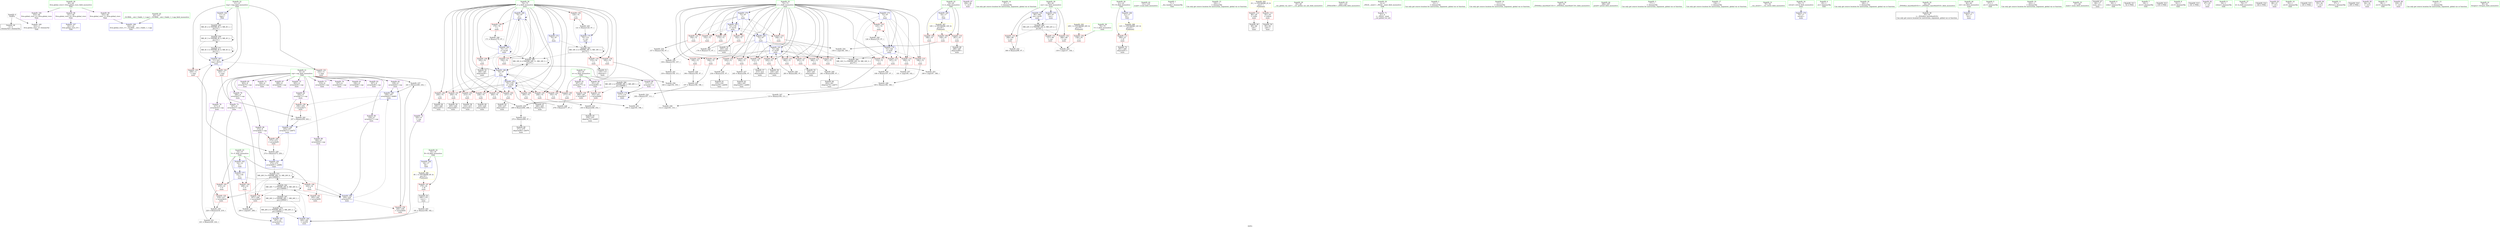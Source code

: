 digraph "SVFG" {
	label="SVFG";

	Node0x563e120d62a0 [shape=record,color=grey,label="{NodeID: 0\nNullPtr}"];
	Node0x563e120d62a0 -> Node0x563e120f6510[style=solid];
	Node0x563e120d62a0 -> Node0x563e120feb80[style=solid];
	Node0x563e12110710 [shape=record,color=black,label="{NodeID: 263\nMR_4V_2 = PHI(MR_4V_3, MR_4V_1, )\npts\{13 \}\n}"];
	Node0x563e12110710 -> Node0x563e1210f310[style=dashed];
	Node0x563e120ff4a0 [shape=record,color=blue,label="{NodeID: 180\n74\<--97\nj\<--\nmain\n}"];
	Node0x563e120ff4a0 -> Node0x563e120fd030[style=dashed];
	Node0x563e120ff4a0 -> Node0x563e120fd100[style=dashed];
	Node0x563e120ff4a0 -> Node0x563e120fd1d0[style=dashed];
	Node0x563e120ff4a0 -> Node0x563e120ff4a0[style=dashed];
	Node0x563e120ff4a0 -> Node0x563e120ff640[style=dashed];
	Node0x563e120ff4a0 -> Node0x563e120ff980[style=dashed];
	Node0x563e120ff4a0 -> Node0x563e12111110[style=dashed];
	Node0x563e120f67b0 [shape=record,color=purple,label="{NodeID: 97\n294\<--38\n\<--.str.5\nmain\n}"];
	Node0x563e120d63c0 [shape=record,color=green,label="{NodeID: 14\n97\<--1\n\<--dummyObj\nCan only get source location for instruction, argument, global var or function.}"];
	Node0x563e120f9fd0 [shape=record,color=blue,label="{NodeID: 194\n80\<--300\ncas\<--inc95\nmain\n}"];
	Node0x563e120f9fd0 -> Node0x563e12111610[style=dashed];
	Node0x563e120f73a0 [shape=record,color=red,label="{NodeID: 111\n290\<--21\n\<--N\nmain\n}"];
	Node0x563e120f73a0 -> Node0x563e120f8910[style=solid];
	Node0x563e120f54c0 [shape=record,color=green,label="{NodeID: 28\n40\<--44\nllvm.global_ctors\<--llvm.global_ctors_field_insensitive\nGlob }"];
	Node0x563e120f54c0 -> Node0x563e120f6880[style=solid];
	Node0x563e120f54c0 -> Node0x563e120f6980[style=solid];
	Node0x563e120f54c0 -> Node0x563e120f6a80[style=solid];
	Node0x563e120fc670 [shape=record,color=red,label="{NodeID: 125\n194\<--72\n\<--i\nmain\n}"];
	Node0x563e120fc670 -> Node0x563e12102910[style=solid];
	Node0x563e120f6110 [shape=record,color=green,label="{NodeID: 42\n131\<--132\nscanf\<--scanf_field_insensitive\n}"];
	Node0x563e120fd1d0 [shape=record,color=red,label="{NodeID: 139\n170\<--74\n\<--j\nmain\n}"];
	Node0x563e120fd1d0 -> Node0x563e12104890[style=solid];
	Node0x563e120f7db0 [shape=record,color=black,label="{NodeID: 56\n205\<--204\nidxprom46\<--\nmain\n}"];
	Node0x563e12103990 [shape=record,color=grey,label="{NodeID: 236\n234 = Binary(233, 97, )\n}"];
	Node0x563e12103990 -> Node0x563e120f81c0[style=solid];
	Node0x563e120fdd30 [shape=record,color=red,label="{NodeID: 153\n299\<--80\n\<--cas\nmain\n}"];
	Node0x563e120fdd30 -> Node0x563e12103390[style=solid];
	Node0x563e120f8910 [shape=record,color=black,label="{NodeID: 70\n291\<--290\nidxprom91\<--\nmain\n}"];
	Node0x563e120fb300 [shape=record,color=grey,label="{NodeID: 250\n108 = Binary(107, 97, )\n}"];
	Node0x563e120fb300 -> Node0x563e120fb000[style=solid];
	Node0x563e120fe980 [shape=record,color=blue,label="{NodeID: 167\n321\<--41\nllvm.global_ctors_0\<--\nGlob }"];
	Node0x563e120f9470 [shape=record,color=purple,label="{NodeID: 84\n255\<--8\narrayidx71\<--cap\nmain\n}"];
	Node0x563e120f9470 -> Node0x563e120fe140[style=solid];
	Node0x563e120f9470 -> Node0x563e120ffcc0[style=solid];
	Node0x563e120d5cc0 [shape=record,color=green,label="{NodeID: 1\n7\<--1\n__dso_handle\<--dummyObj\nGlob }"];
	Node0x563e12110c10 [shape=record,color=black,label="{NodeID: 264\nMR_16V_5 = PHI(MR_16V_10, MR_16V_3, )\npts\{73 \}\n}"];
	Node0x563e12110c10 -> Node0x563e120ff3d0[style=dashed];
	Node0x563e120ff570 [shape=record,color=blue,label="{NodeID: 181\n167\<--12\narrayidx27\<--\nmain\n}"];
	Node0x563e120ff570 -> Node0x563e12113e10[style=dashed];
	Node0x563e120f6880 [shape=record,color=purple,label="{NodeID: 98\n321\<--40\nllvm.global_ctors_0\<--llvm.global_ctors\nGlob }"];
	Node0x563e120f6880 -> Node0x563e120fe980[style=solid];
	Node0x563e120d6490 [shape=record,color=green,label="{NodeID: 15\n102\<--1\n\<--dummyObj\nCan only get source location for instruction, argument, global var or function.}"];
	Node0x563e120f7470 [shape=record,color=red,label="{NodeID: 112\n86\<--29\n\<--stdin\nmain\n}"];
	Node0x563e120f7470 -> Node0x563e120f7800[style=solid];
	Node0x563e120f5590 [shape=record,color=green,label="{NodeID: 29\n45\<--46\n__cxx_global_var_init\<--__cxx_global_var_init_field_insensitive\n}"];
	Node0x563e12118130 [shape=record,color=yellow,style=double,label="{NodeID: 292\n20V_1 = ENCHI(MR_20V_0)\npts\{79 \}\nFun[main]}"];
	Node0x563e12118130 -> Node0x563e120fdac0[style=dashed];
	Node0x563e120fc740 [shape=record,color=red,label="{NodeID: 126\n195\<--72\n\<--i\nmain\n}"];
	Node0x563e120fc740 -> Node0x563e12102a90[style=solid];
	Node0x563e120f6210 [shape=record,color=green,label="{NodeID: 43\n142\<--143\n_ZNSirsERi\<--_ZNSirsERi_field_insensitive\n}"];
	Node0x563e12102610 [shape=record,color=grey,label="{NodeID: 223\n270 = Binary(269, 97, )\n}"];
	Node0x563e12102610 -> Node0x563e120f8770[style=solid];
	Node0x563e120fd2a0 [shape=record,color=red,label="{NodeID: 140\n193\<--74\n\<--j\nmain\n}"];
	Node0x563e120fd2a0 -> Node0x563e120fb480[style=solid];
	Node0x563e120f7e80 [shape=record,color=black,label="{NodeID: 57\n213\<--212\nidxprom49\<--\nmain\n}"];
	Node0x563e12103b10 [shape=record,color=grey,label="{NodeID: 237\n241 = Binary(240, 232, )\n}"];
	Node0x563e12103b10 -> Node0x563e120ffbf0[style=solid];
	Node0x563e120fde00 [shape=record,color=red,label="{NodeID: 154\n207\<--206\n\<--arrayidx47\nmain\n}"];
	Node0x563e120fde00 -> Node0x563e120fba80[style=solid];
	Node0x563e120f89e0 [shape=record,color=purple,label="{NodeID: 71\n51\<--4\n\<--_ZStL8__ioinit\n__cxx_global_var_init\n}"];
	Node0x563e120fb480 [shape=record,color=grey,label="{NodeID: 251\n199 = cmp(193, 198, )\n}"];
	Node0x563e120fea80 [shape=record,color=blue,label="{NodeID: 168\n322\<--42\nllvm.global_ctors_1\<--_GLOBAL__sub_I_Sakib_1_1.cpp\nGlob }"];
	Node0x563e120f9540 [shape=record,color=purple,label="{NodeID: 85\n263\<--8\narrayidx75\<--cap\nmain\n}"];
	Node0x563e120da110 [shape=record,color=green,label="{NodeID: 2\n12\<--1\n\<--dummyObj\nCan only get source location for instruction, argument, global var or function.}"];
	Node0x563e12111110 [shape=record,color=black,label="{NodeID: 265\nMR_18V_6 = PHI(MR_18V_11, MR_18V_3, )\npts\{75 \}\n}"];
	Node0x563e12111110 -> Node0x563e120ff4a0[style=dashed];
	Node0x563e12111110 -> Node0x563e120ff980[style=dashed];
	Node0x563e12111110 -> Node0x563e12111110[style=dashed];
	Node0x563e120ff640 [shape=record,color=blue,label="{NodeID: 182\n74\<--171\nj\<--inc29\nmain\n}"];
	Node0x563e120ff640 -> Node0x563e120fd030[style=dashed];
	Node0x563e120ff640 -> Node0x563e120fd100[style=dashed];
	Node0x563e120ff640 -> Node0x563e120fd1d0[style=dashed];
	Node0x563e120ff640 -> Node0x563e120ff4a0[style=dashed];
	Node0x563e120ff640 -> Node0x563e120ff640[style=dashed];
	Node0x563e120ff640 -> Node0x563e120ff980[style=dashed];
	Node0x563e120ff640 -> Node0x563e12111110[style=dashed];
	Node0x563e120f6980 [shape=record,color=purple,label="{NodeID: 99\n322\<--40\nllvm.global_ctors_1\<--llvm.global_ctors\nGlob }"];
	Node0x563e120f6980 -> Node0x563e120fea80[style=solid];
	Node0x563e120d6560 [shape=record,color=green,label="{NodeID: 16\n111\<--1\n\<--dummyObj\nCan only get source location for instruction, argument, global var or function.}"];
	Node0x563e120f7540 [shape=record,color=red,label="{NodeID: 113\n92\<--34\n\<--stdout\nmain\n}"];
	Node0x563e120f7540 -> Node0x563e120f78d0[style=solid];
	Node0x563e120f5660 [shape=record,color=green,label="{NodeID: 30\n49\<--50\n_ZNSt8ios_base4InitC1Ev\<--_ZNSt8ios_base4InitC1Ev_field_insensitive\n}"];
	Node0x563e120fc810 [shape=record,color=red,label="{NodeID: 127\n201\<--72\n\<--i\nmain\n}"];
	Node0x563e120fc810 -> Node0x563e120f7ce0[style=solid];
	Node0x563e120f6310 [shape=record,color=green,label="{NodeID: 44\n296\<--297\nprintf\<--printf_field_insensitive\n}"];
	Node0x563e12102790 [shape=record,color=grey,label="{NodeID: 224\n198 = Binary(197, 111, )\n}"];
	Node0x563e12102790 -> Node0x563e120fb480[style=solid];
	Node0x563e120fd370 [shape=record,color=red,label="{NodeID: 141\n204\<--74\n\<--j\nmain\n}"];
	Node0x563e120fd370 -> Node0x563e120f7db0[style=solid];
	Node0x563e120f7f50 [shape=record,color=black,label="{NodeID: 58\n216\<--215\nidxprom51\<--\nmain\n}"];
	Node0x563e12103c90 [shape=record,color=grey,label="{NodeID: 238\n283 = Binary(282, 97, )\n}"];
	Node0x563e12103c90 -> Node0x563e120f9f00[style=solid];
	Node0x563e120fded0 [shape=record,color=red,label="{NodeID: 155\n218\<--217\n\<--arrayidx52\nmain\n}"];
	Node0x563e120fded0 -> Node0x563e12103090[style=solid];
	Node0x563e120f8ab0 [shape=record,color=purple,label="{NodeID: 72\n164\<--8\narrayidx25\<--cap\nmain\n}"];
	Node0x563e120fb600 [shape=record,color=grey,label="{NodeID: 252\n139 = cmp(137, 138, )\n}"];
	Node0x563e120feb80 [shape=record,color=blue, style = dotted,label="{NodeID: 169\n323\<--3\nllvm.global_ctors_2\<--dummyVal\nGlob }"];
	Node0x563e120f9610 [shape=record,color=purple,label="{NodeID: 86\n272\<--8\narrayidx81\<--cap\nmain\n}"];
	Node0x563e120f9610 -> Node0x563e120fe2e0[style=solid];
	Node0x563e120f9610 -> Node0x563e120ffd90[style=solid];
	Node0x563e120d9f30 [shape=record,color=green,label="{NodeID: 3\n17\<--1\n\<--dummyObj\nCan only get source location for instruction, argument, global var or function.}"];
	Node0x563e12111610 [shape=record,color=black,label="{NodeID: 266\nMR_22V_3 = PHI(MR_22V_4, MR_22V_2, )\npts\{81 \}\n}"];
	Node0x563e12111610 -> Node0x563e120fdb90[style=dashed];
	Node0x563e12111610 -> Node0x563e120fdc60[style=dashed];
	Node0x563e12111610 -> Node0x563e120fdd30[style=dashed];
	Node0x563e12111610 -> Node0x563e120f9fd0[style=dashed];
	Node0x563e120ff710 [shape=record,color=blue,label="{NodeID: 183\n72\<--176\ni\<--inc32\nmain\n}"];
	Node0x563e120ff710 -> Node0x563e120fc190[style=dashed];
	Node0x563e120ff710 -> Node0x563e120fc260[style=dashed];
	Node0x563e120ff710 -> Node0x563e120fc330[style=dashed];
	Node0x563e120ff710 -> Node0x563e120fc400[style=dashed];
	Node0x563e120ff710 -> Node0x563e120fc4d0[style=dashed];
	Node0x563e120ff710 -> Node0x563e120ff710[style=dashed];
	Node0x563e120ff710 -> Node0x563e120ff8b0[style=dashed];
	Node0x563e120f6a80 [shape=record,color=purple,label="{NodeID: 100\n323\<--40\nllvm.global_ctors_2\<--llvm.global_ctors\nGlob }"];
	Node0x563e120f6a80 -> Node0x563e120feb80[style=solid];
	Node0x563e120da700 [shape=record,color=green,label="{NodeID: 17\n134\<--1\n\<--dummyObj\nCan only get source location for instruction, argument, global var or function.}"];
	Node0x563e12115c10 [shape=record,color=black,label="{NodeID: 280\nMR_28V_2 = PHI(MR_28V_3, MR_28V_1, )\npts\{240000 \}\n}"];
	Node0x563e12115c10 -> Node0x563e120fe070[style=dashed];
	Node0x563e12115c10 -> Node0x563e120fe210[style=dashed];
	Node0x563e12115c10 -> Node0x563e120fefc0[style=dashed];
	Node0x563e12115c10 -> Node0x563e12115c10[style=dashed];
	Node0x563e120f7610 [shape=record,color=red,label="{NodeID: 114\n100\<--72\n\<--i\nmain\n}"];
	Node0x563e120f7610 -> Node0x563e120fbd80[style=solid];
	Node0x563e120f5760 [shape=record,color=green,label="{NodeID: 31\n55\<--56\n__cxa_atexit\<--__cxa_atexit_field_insensitive\n}"];
	Node0x563e120fc8e0 [shape=record,color=red,label="{NodeID: 128\n212\<--72\n\<--i\nmain\n}"];
	Node0x563e120fc8e0 -> Node0x563e120f7e80[style=solid];
	Node0x563e120f6410 [shape=record,color=green,label="{NodeID: 45\n42\<--317\n_GLOBAL__sub_I_Sakib_1_1.cpp\<--_GLOBAL__sub_I_Sakib_1_1.cpp_field_insensitive\n}"];
	Node0x563e120f6410 -> Node0x563e120fea80[style=solid];
	Node0x563e12102910 [shape=record,color=grey,label="{NodeID: 225\n197 = Binary(194, 196, )\n}"];
	Node0x563e12102910 -> Node0x563e12102790[style=solid];
	Node0x563e120fd440 [shape=record,color=red,label="{NodeID: 142\n215\<--74\n\<--j\nmain\n}"];
	Node0x563e120fd440 -> Node0x563e120f7f50[style=solid];
	Node0x563e120f8020 [shape=record,color=black,label="{NodeID: 59\n226\<--225\nidxprom54\<--\nmain\n}"];
	Node0x563e12103e10 [shape=record,color=grey,label="{NodeID: 239\n269 = Binary(264, 268, )\n}"];
	Node0x563e12103e10 -> Node0x563e12102610[style=solid];
	Node0x563e120fdfa0 [shape=record,color=red,label="{NodeID: 156\n240\<--239\n\<--arrayidx62\nmain\n}"];
	Node0x563e120fdfa0 -> Node0x563e12103b10[style=solid];
	Node0x563e120f8b80 [shape=record,color=purple,label="{NodeID: 73\n167\<--8\narrayidx27\<--cap\nmain\n}"];
	Node0x563e120f8b80 -> Node0x563e120ff570[style=solid];
	Node0x563e120fb780 [shape=record,color=grey,label="{NodeID: 253\n189 = cmp(187, 188, )\n}"];
	Node0x563e120fec80 [shape=record,color=blue,label="{NodeID: 170\n70\<--17\nretval\<--\nmain\n}"];
	Node0x563e120f96e0 [shape=record,color=purple,label="{NodeID: 87\n289\<--8\narrayidx90\<--cap\nmain\n}"];
	Node0x563e120d9fc0 [shape=record,color=green,label="{NodeID: 4\n25\<--1\n.str\<--dummyObj\nGlob }"];
	Node0x563e12111b10 [shape=record,color=black,label="{NodeID: 267\nMR_26V_2 = PHI(MR_26V_7, MR_26V_1, )\npts\{100000 \}\n}"];
	Node0x563e12111b10 -> Node0x563e120ff7e0[style=dashed];
	Node0x563e12111b10 -> Node0x563e12113e10[style=dashed];
	Node0x563e120ff7e0 [shape=record,color=blue,label="{NodeID: 184\n183\<--181\n\<--mul34\nmain\n}"];
	Node0x563e120ff7e0 -> Node0x563e12110210[style=dashed];
	Node0x563e120f6b80 [shape=record,color=red,label="{NodeID: 101\n232\<--11\n\<--tmp\nmain\n}"];
	Node0x563e120f6b80 -> Node0x563e12103b10[style=solid];
	Node0x563e120da7d0 [shape=record,color=green,label="{NodeID: 18\n182\<--1\n\<--dummyObj\nCan only get source location for instruction, argument, global var or function.}"];
	Node0x563e12116110 [shape=record,color=black,label="{NodeID: 281\nMR_18V_4 = PHI(MR_18V_5, MR_18V_3, )\npts\{75 \}\n}"];
	Node0x563e12116110 -> Node0x563e120fcdc0[style=dashed];
	Node0x563e12116110 -> Node0x563e120fce90[style=dashed];
	Node0x563e12116110 -> Node0x563e120fcf60[style=dashed];
	Node0x563e12116110 -> Node0x563e120ff090[style=dashed];
	Node0x563e12116110 -> Node0x563e12111110[style=dashed];
	Node0x563e12116110 -> Node0x563e12116110[style=dashed];
	Node0x563e120fbe50 [shape=record,color=red,label="{NodeID: 115\n106\<--72\n\<--i\nmain\n}"];
	Node0x563e120fbe50 -> Node0x563e120fb000[style=solid];
	Node0x563e120f5860 [shape=record,color=green,label="{NodeID: 32\n54\<--60\n_ZNSt8ios_base4InitD1Ev\<--_ZNSt8ios_base4InitD1Ev_field_insensitive\n}"];
	Node0x563e120f5860 -> Node0x563e120f7700[style=solid];
	Node0x563e120fc9b0 [shape=record,color=red,label="{NodeID: 129\n225\<--72\n\<--i\nmain\n}"];
	Node0x563e120fc9b0 -> Node0x563e120f8020[style=solid];
	Node0x563e120f6510 [shape=record,color=black,label="{NodeID: 46\n2\<--3\ndummyVal\<--dummyVal\n}"];
	Node0x563e12102a90 [shape=record,color=grey,label="{NodeID: 226\n196 = Binary(195, 97, )\n}"];
	Node0x563e12102a90 -> Node0x563e12102910[style=solid];
	Node0x563e120fd510 [shape=record,color=red,label="{NodeID: 143\n228\<--74\n\<--j\nmain\n}"];
	Node0x563e120fd510 -> Node0x563e120f80f0[style=solid];
	Node0x563e120f80f0 [shape=record,color=black,label="{NodeID: 60\n229\<--228\nidxprom56\<--\nmain\n}"];
	Node0x563e12103f90 [shape=record,color=grey,label="{NodeID: 240\n261 = Binary(260, 97, )\n}"];
	Node0x563e12103f90 -> Node0x563e120f85d0[style=solid];
	Node0x563e120fe070 [shape=record,color=red,label="{NodeID: 157\n252\<--251\n\<--arrayidx68\nmain\n}"];
	Node0x563e120fe070 -> Node0x563e12103510[style=solid];
	Node0x563e120f8c50 [shape=record,color=purple,label="{NodeID: 74\n183\<--8\n\<--cap\nmain\n}"];
	Node0x563e120f8c50 -> Node0x563e120ff7e0[style=solid];
	Node0x563e120fb900 [shape=record,color=grey,label="{NodeID: 254\n150 = cmp(148, 149, )\n}"];
	Node0x563e120fed50 [shape=record,color=blue,label="{NodeID: 171\n82\<--17\nret\<--\nmain\n}"];
	Node0x563e120f97b0 [shape=record,color=purple,label="{NodeID: 88\n292\<--8\narrayidx92\<--cap\nmain\n}"];
	Node0x563e120f97b0 -> Node0x563e120fe3b0[style=solid];
	Node0x563e120d9b40 [shape=record,color=green,label="{NodeID: 5\n27\<--1\n.str.1\<--dummyObj\nGlob }"];
	Node0x563e120ff8b0 [shape=record,color=blue,label="{NodeID: 185\n72\<--97\ni\<--\nmain\n}"];
	Node0x563e120ff8b0 -> Node0x563e120fc5a0[style=dashed];
	Node0x563e120ff8b0 -> Node0x563e120fc670[style=dashed];
	Node0x563e120ff8b0 -> Node0x563e120fc740[style=dashed];
	Node0x563e120ff8b0 -> Node0x563e120fc810[style=dashed];
	Node0x563e120ff8b0 -> Node0x563e120fc8e0[style=dashed];
	Node0x563e120ff8b0 -> Node0x563e120fc9b0[style=dashed];
	Node0x563e120ff8b0 -> Node0x563e120fca80[style=dashed];
	Node0x563e120ff8b0 -> Node0x563e120fcb50[style=dashed];
	Node0x563e120ff8b0 -> Node0x563e120fcc20[style=dashed];
	Node0x563e120ff8b0 -> Node0x563e120fccf0[style=dashed];
	Node0x563e120ff8b0 -> Node0x563e120f9f00[style=dashed];
	Node0x563e120ff8b0 -> Node0x563e12110c10[style=dashed];
	Node0x563e120f6c50 [shape=record,color=red,label="{NodeID: 102\n243\<--11\n\<--tmp\nmain\n}"];
	Node0x563e120f6c50 -> Node0x563e12104290[style=solid];
	Node0x563e120da8a0 [shape=record,color=green,label="{NodeID: 19\n222\<--1\n\<--dummyObj\nCan only get source location for instruction, argument, global var or function.}"];
	Node0x563e120fbf20 [shape=record,color=red,label="{NodeID: 116\n107\<--72\n\<--i\nmain\n}"];
	Node0x563e120fbf20 -> Node0x563e120fb300[style=solid];
	Node0x563e120f5960 [shape=record,color=green,label="{NodeID: 33\n67\<--68\nmain\<--main_field_insensitive\n}"];
	Node0x563e120fca80 [shape=record,color=red,label="{NodeID: 130\n233\<--72\n\<--i\nmain\n}"];
	Node0x563e120fca80 -> Node0x563e12103990[style=solid];
	Node0x563e120f6610 [shape=record,color=black,label="{NodeID: 47\n69\<--17\nmain_ret\<--\nmain\n}"];
	Node0x563e12102c10 [shape=record,color=grey,label="{NodeID: 227\n245 = Binary(244, 97, )\n}"];
	Node0x563e12102c10 -> Node0x563e120f8360[style=solid];
	Node0x563e120fd5e0 [shape=record,color=red,label="{NodeID: 144\n237\<--74\n\<--j\nmain\n}"];
	Node0x563e120fd5e0 -> Node0x563e120f8290[style=solid];
	Node0x563e120f81c0 [shape=record,color=black,label="{NodeID: 61\n235\<--234\nidxprom59\<--add58\nmain\n}"];
	Node0x563e12104110 [shape=record,color=grey,label="{NodeID: 241\n159 = Binary(158, 111, )\n}"];
	Node0x563e12104110 -> Node0x563e120fbc00[style=solid];
	Node0x563e120fe140 [shape=record,color=red,label="{NodeID: 158\n256\<--255\n\<--arrayidx71\nmain\n}"];
	Node0x563e120fe140 -> Node0x563e12104290[style=solid];
	Node0x563e120f8d20 [shape=record,color=purple,label="{NodeID: 75\n203\<--8\narrayidx45\<--cap\nmain\n}"];
	Node0x563e120fba80 [shape=record,color=grey,label="{NodeID: 255\n209 = cmp(207, 208, )\n}"];
	Node0x563e120fee20 [shape=record,color=blue,label="{NodeID: 172\n74\<--97\nj\<--\nmain\n}"];
	Node0x563e120fee20 -> Node0x563e12111110[style=dashed];
	Node0x563e120fee20 -> Node0x563e12116110[style=dashed];
	Node0x563e120f9880 [shape=record,color=purple,label="{NodeID: 89\n117\<--23\narrayidx\<--w\nmain\n}"];
	Node0x563e120f9880 -> Node0x563e120fefc0[style=solid];
	Node0x563e120d9bd0 [shape=record,color=green,label="{NodeID: 6\n29\<--1\nstdin\<--dummyObj\nGlob }"];
	Node0x563e120ff980 [shape=record,color=blue,label="{NodeID: 186\n74\<--97\nj\<--\nmain\n}"];
	Node0x563e120ff980 -> Node0x563e120fd2a0[style=dashed];
	Node0x563e120ff980 -> Node0x563e120fd370[style=dashed];
	Node0x563e120ff980 -> Node0x563e120fd440[style=dashed];
	Node0x563e120ff980 -> Node0x563e120fd510[style=dashed];
	Node0x563e120ff980 -> Node0x563e120fd5e0[style=dashed];
	Node0x563e120ff980 -> Node0x563e120fd6b0[style=dashed];
	Node0x563e120ff980 -> Node0x563e120fd780[style=dashed];
	Node0x563e120ff980 -> Node0x563e120fd850[style=dashed];
	Node0x563e120ff980 -> Node0x563e120fd920[style=dashed];
	Node0x563e120ff980 -> Node0x563e120fd9f0[style=dashed];
	Node0x563e120ff980 -> Node0x563e120ff980[style=dashed];
	Node0x563e120ff980 -> Node0x563e120f9e30[style=dashed];
	Node0x563e120ff980 -> Node0x563e12111110[style=dashed];
	Node0x563e120f6d20 [shape=record,color=red,label="{NodeID: 103\n259\<--11\n\<--tmp\nmain\n}"];
	Node0x563e120f6d20 -> Node0x563e12102f10[style=solid];
	Node0x563e120da970 [shape=record,color=green,label="{NodeID: 20\n4\<--6\n_ZStL8__ioinit\<--_ZStL8__ioinit_field_insensitive\nGlob }"];
	Node0x563e120da970 -> Node0x563e120f89e0[style=solid];
	Node0x563e12116f10 [shape=record,color=yellow,style=double,label="{NodeID: 283\n2V_1 = ENCHI(MR_2V_0)\npts\{1 \}\nFun[main]}"];
	Node0x563e12116f10 -> Node0x563e120f7470[style=dashed];
	Node0x563e12116f10 -> Node0x563e120f7540[style=dashed];
	Node0x563e120fbff0 [shape=record,color=red,label="{NodeID: 117\n114\<--72\n\<--i\nmain\n}"];
	Node0x563e120fbff0 -> Node0x563e120fefc0[style=solid];
	Node0x563e120f5a60 [shape=record,color=green,label="{NodeID: 34\n70\<--71\nretval\<--retval_field_insensitive\nmain\n}"];
	Node0x563e120f5a60 -> Node0x563e120fec80[style=solid];
	Node0x563e120fcb50 [shape=record,color=red,label="{NodeID: 131\n244\<--72\n\<--i\nmain\n}"];
	Node0x563e120fcb50 -> Node0x563e12102c10[style=solid];
	Node0x563e120f7700 [shape=record,color=black,label="{NodeID: 48\n53\<--54\n\<--_ZNSt8ios_base4InitD1Ev\nCan only get source location for instruction, argument, global var or function.}"];
	Node0x563e11e1caf0 [shape=record,color=black,label="{NodeID: 311\n52 = PHI()\n}"];
	Node0x563e12102d90 [shape=record,color=grey,label="{NodeID: 228\n278 = Binary(277, 97, )\n}"];
	Node0x563e12102d90 -> Node0x563e120f9e30[style=solid];
	Node0x563e120fd6b0 [shape=record,color=red,label="{NodeID: 145\n248\<--74\n\<--j\nmain\n}"];
	Node0x563e120fd6b0 -> Node0x563e12103510[style=solid];
	Node0x563e120f8290 [shape=record,color=black,label="{NodeID: 62\n238\<--237\nidxprom61\<--\nmain\n}"];
	Node0x563e12104290 [shape=record,color=grey,label="{NodeID: 242\n257 = Binary(256, 243, )\n}"];
	Node0x563e12104290 -> Node0x563e120ffcc0[style=solid];
	Node0x563e120fe210 [shape=record,color=red,label="{NodeID: 159\n268\<--267\n\<--arrayidx77\nmain\n}"];
	Node0x563e120fe210 -> Node0x563e12103e10[style=solid];
	Node0x563e120f8df0 [shape=record,color=purple,label="{NodeID: 76\n206\<--8\narrayidx47\<--cap\nmain\n}"];
	Node0x563e120f8df0 -> Node0x563e120fde00[style=solid];
	Node0x563e120fbc00 [shape=record,color=grey,label="{NodeID: 256\n160 = cmp(154, 159, )\n}"];
	Node0x563e120feef0 [shape=record,color=blue,label="{NodeID: 173\n72\<--97\ni\<--\nmain\n}"];
	Node0x563e120feef0 -> Node0x563e120f7610[style=dashed];
	Node0x563e120feef0 -> Node0x563e120fbe50[style=dashed];
	Node0x563e120feef0 -> Node0x563e120fbf20[style=dashed];
	Node0x563e120feef0 -> Node0x563e120fbff0[style=dashed];
	Node0x563e120feef0 -> Node0x563e120fc0c0[style=dashed];
	Node0x563e120feef0 -> Node0x563e120ff160[style=dashed];
	Node0x563e120feef0 -> Node0x563e12110c10[style=dashed];
	Node0x563e120f9950 [shape=record,color=purple,label="{NodeID: 90\n251\<--23\narrayidx68\<--w\nmain\n}"];
	Node0x563e120f9950 -> Node0x563e120fe070[style=solid];
	Node0x563e120d9cf0 [shape=record,color=green,label="{NodeID: 7\n30\<--1\n.str.2\<--dummyObj\nGlob }"];
	Node0x563e120ffa50 [shape=record,color=blue,label="{NodeID: 187\n11\<--221\ntmp\<--div53\nmain\n}"];
	Node0x563e120ffa50 -> Node0x563e120f6b80[style=dashed];
	Node0x563e120ffa50 -> Node0x563e120f6c50[style=dashed];
	Node0x563e120ffa50 -> Node0x563e120f6d20[style=dashed];
	Node0x563e120ffa50 -> Node0x563e12112f10[style=dashed];
	Node0x563e120f6df0 [shape=record,color=red,label="{NodeID: 104\n208\<--14\n\<--V\nmain\n}"];
	Node0x563e120f6df0 -> Node0x563e120fba80[style=solid];
	Node0x563e120daa40 [shape=record,color=green,label="{NodeID: 21\n8\<--10\ncap\<--cap_field_insensitive\nGlob }"];
	Node0x563e120daa40 -> Node0x563e120f8ab0[style=solid];
	Node0x563e120daa40 -> Node0x563e120f8b80[style=solid];
	Node0x563e120daa40 -> Node0x563e120f8c50[style=solid];
	Node0x563e120daa40 -> Node0x563e120f8d20[style=solid];
	Node0x563e120daa40 -> Node0x563e120f8df0[style=solid];
	Node0x563e120daa40 -> Node0x563e120f8ec0[style=solid];
	Node0x563e120daa40 -> Node0x563e120f8f90[style=solid];
	Node0x563e120daa40 -> Node0x563e120f9060[style=solid];
	Node0x563e120daa40 -> Node0x563e120f9130[style=solid];
	Node0x563e120daa40 -> Node0x563e120f9200[style=solid];
	Node0x563e120daa40 -> Node0x563e120f92d0[style=solid];
	Node0x563e120daa40 -> Node0x563e120f93a0[style=solid];
	Node0x563e120daa40 -> Node0x563e120f9470[style=solid];
	Node0x563e120daa40 -> Node0x563e120f9540[style=solid];
	Node0x563e120daa40 -> Node0x563e120f9610[style=solid];
	Node0x563e120daa40 -> Node0x563e120f96e0[style=solid];
	Node0x563e120daa40 -> Node0x563e120f97b0[style=solid];
	Node0x563e120fc0c0 [shape=record,color=red,label="{NodeID: 118\n125\<--72\n\<--i\nmain\n}"];
	Node0x563e120fc0c0 -> Node0x563e12104590[style=solid];
	Node0x563e120f5b30 [shape=record,color=green,label="{NodeID: 35\n72\<--73\ni\<--i_field_insensitive\nmain\n}"];
	Node0x563e120f5b30 -> Node0x563e120f7610[style=solid];
	Node0x563e120f5b30 -> Node0x563e120fbe50[style=solid];
	Node0x563e120f5b30 -> Node0x563e120fbf20[style=solid];
	Node0x563e120f5b30 -> Node0x563e120fbff0[style=solid];
	Node0x563e120f5b30 -> Node0x563e120fc0c0[style=solid];
	Node0x563e120f5b30 -> Node0x563e120fc190[style=solid];
	Node0x563e120f5b30 -> Node0x563e120fc260[style=solid];
	Node0x563e120f5b30 -> Node0x563e120fc330[style=solid];
	Node0x563e120f5b30 -> Node0x563e120fc400[style=solid];
	Node0x563e120f5b30 -> Node0x563e120fc4d0[style=solid];
	Node0x563e120f5b30 -> Node0x563e120fc5a0[style=solid];
	Node0x563e120f5b30 -> Node0x563e120fc670[style=solid];
	Node0x563e120f5b30 -> Node0x563e120fc740[style=solid];
	Node0x563e120f5b30 -> Node0x563e120fc810[style=solid];
	Node0x563e120f5b30 -> Node0x563e120fc8e0[style=solid];
	Node0x563e120f5b30 -> Node0x563e120fc9b0[style=solid];
	Node0x563e120f5b30 -> Node0x563e120fca80[style=solid];
	Node0x563e120f5b30 -> Node0x563e120fcb50[style=solid];
	Node0x563e120f5b30 -> Node0x563e120fcc20[style=solid];
	Node0x563e120f5b30 -> Node0x563e120fccf0[style=solid];
	Node0x563e120f5b30 -> Node0x563e120feef0[style=solid];
	Node0x563e120f5b30 -> Node0x563e120ff160[style=solid];
	Node0x563e120f5b30 -> Node0x563e120ff3d0[style=solid];
	Node0x563e120f5b30 -> Node0x563e120ff710[style=solid];
	Node0x563e120f5b30 -> Node0x563e120ff8b0[style=solid];
	Node0x563e120f5b30 -> Node0x563e120f9f00[style=solid];
	Node0x563e120fcc20 [shape=record,color=red,label="{NodeID: 132\n260\<--72\n\<--i\nmain\n}"];
	Node0x563e120fcc20 -> Node0x563e12103f90[style=solid];
	Node0x563e120f7800 [shape=record,color=black,label="{NodeID: 49\n89\<--86\ncall\<--\nmain\n}"];
	Node0x563e12124cb0 [shape=record,color=black,label="{NodeID: 312\n130 = PHI()\n}"];
	Node0x563e12102f10 [shape=record,color=grey,label="{NodeID: 229\n274 = Binary(273, 259, )\n}"];
	Node0x563e12102f10 -> Node0x563e120ffd90[style=solid];
	Node0x563e120fd780 [shape=record,color=red,label="{NodeID: 146\n249\<--74\n\<--j\nmain\n}"];
	Node0x563e120fd780 -> Node0x563e120f8430[style=solid];
	Node0x563e120f8360 [shape=record,color=black,label="{NodeID: 63\n246\<--245\nidxprom65\<--add64\nmain\n}"];
	Node0x563e12104410 [shape=record,color=grey,label="{NodeID: 243\n181 = Binary(180, 182, )\n}"];
	Node0x563e12104410 -> Node0x563e120ff7e0[style=solid];
	Node0x563e120fe2e0 [shape=record,color=red,label="{NodeID: 160\n273\<--272\n\<--arrayidx81\nmain\n}"];
	Node0x563e120fe2e0 -> Node0x563e12102f10[style=solid];
	Node0x563e120f8ec0 [shape=record,color=purple,label="{NodeID: 77\n214\<--8\narrayidx50\<--cap\nmain\n}"];
	Node0x563e120fbd80 [shape=record,color=grey,label="{NodeID: 257\n101 = cmp(100, 102, )\n}"];
	Node0x563e120fefc0 [shape=record,color=blue,label="{NodeID: 174\n117\<--114\narrayidx\<--\nmain\n}"];
	Node0x563e120fefc0 -> Node0x563e120fefc0[style=dashed];
	Node0x563e120fefc0 -> Node0x563e12115c10[style=dashed];
	Node0x563e120f9a20 [shape=record,color=purple,label="{NodeID: 91\n267\<--23\narrayidx77\<--w\nmain\n}"];
	Node0x563e120f9a20 -> Node0x563e120fe210[style=solid];
	Node0x563e120d9d80 [shape=record,color=green,label="{NodeID: 8\n32\<--1\n.str.3\<--dummyObj\nGlob }"];
	Node0x563e12112f10 [shape=record,color=black,label="{NodeID: 271\nMR_4V_5 = PHI(MR_4V_6, MR_4V_4, )\npts\{13 \}\n}"];
	Node0x563e12112f10 -> Node0x563e120ffa50[style=dashed];
	Node0x563e12112f10 -> Node0x563e1210f310[style=dashed];
	Node0x563e12112f10 -> Node0x563e12112f10[style=dashed];
	Node0x563e120ffb20 [shape=record,color=blue,label="{NodeID: 188\n230\<--224\narrayidx57\<--\nmain\n}"];
	Node0x563e120ffb20 -> Node0x563e120fdfa0[style=dashed];
	Node0x563e120ffb20 -> Node0x563e120ffbf0[style=dashed];
	Node0x563e120f6ec0 [shape=record,color=red,label="{NodeID: 105\n219\<--14\n\<--V\nmain\n}"];
	Node0x563e120f6ec0 -> Node0x563e12103090[style=solid];
	Node0x563e120dab10 [shape=record,color=green,label="{NodeID: 22\n11\<--13\ntmp\<--tmp_field_insensitive\nGlob }"];
	Node0x563e120dab10 -> Node0x563e120f6b80[style=solid];
	Node0x563e120dab10 -> Node0x563e120f6c50[style=solid];
	Node0x563e120dab10 -> Node0x563e120f6d20[style=solid];
	Node0x563e120dab10 -> Node0x563e120fe480[style=solid];
	Node0x563e120dab10 -> Node0x563e120ffa50[style=solid];
	Node0x563e120fc190 [shape=record,color=red,label="{NodeID: 119\n148\<--72\n\<--i\nmain\n}"];
	Node0x563e120fc190 -> Node0x563e120fb900[style=solid];
	Node0x563e120f5c00 [shape=record,color=green,label="{NodeID: 36\n74\<--75\nj\<--j_field_insensitive\nmain\n}"];
	Node0x563e120f5c00 -> Node0x563e120fcdc0[style=solid];
	Node0x563e120f5c00 -> Node0x563e120fce90[style=solid];
	Node0x563e120f5c00 -> Node0x563e120fcf60[style=solid];
	Node0x563e120f5c00 -> Node0x563e120fd030[style=solid];
	Node0x563e120f5c00 -> Node0x563e120fd100[style=solid];
	Node0x563e120f5c00 -> Node0x563e120fd1d0[style=solid];
	Node0x563e120f5c00 -> Node0x563e120fd2a0[style=solid];
	Node0x563e120f5c00 -> Node0x563e120fd370[style=solid];
	Node0x563e120f5c00 -> Node0x563e120fd440[style=solid];
	Node0x563e120f5c00 -> Node0x563e120fd510[style=solid];
	Node0x563e120f5c00 -> Node0x563e120fd5e0[style=solid];
	Node0x563e120f5c00 -> Node0x563e120fd6b0[style=solid];
	Node0x563e120f5c00 -> Node0x563e120fd780[style=solid];
	Node0x563e120f5c00 -> Node0x563e120fd850[style=solid];
	Node0x563e120f5c00 -> Node0x563e120fd920[style=solid];
	Node0x563e120f5c00 -> Node0x563e120fd9f0[style=solid];
	Node0x563e120f5c00 -> Node0x563e120fee20[style=solid];
	Node0x563e120f5c00 -> Node0x563e120ff090[style=solid];
	Node0x563e120f5c00 -> Node0x563e120ff4a0[style=solid];
	Node0x563e120f5c00 -> Node0x563e120ff640[style=solid];
	Node0x563e120f5c00 -> Node0x563e120ff980[style=solid];
	Node0x563e120f5c00 -> Node0x563e120f9e30[style=solid];
	Node0x563e120fccf0 [shape=record,color=red,label="{NodeID: 133\n282\<--72\n\<--i\nmain\n}"];
	Node0x563e120fccf0 -> Node0x563e12103c90[style=solid];
	Node0x563e120f78d0 [shape=record,color=black,label="{NodeID: 50\n95\<--92\ncall1\<--\nmain\n}"];
	Node0x563e12124db0 [shape=record,color=black,label="{NodeID: 313\n141 = PHI()\n}"];
	Node0x563e12103090 [shape=record,color=grey,label="{NodeID: 230\n220 = Binary(218, 219, )\n}"];
	Node0x563e12103090 -> Node0x563e12103210[style=solid];
	Node0x563e120fd850 [shape=record,color=red,label="{NodeID: 147\n264\<--74\n\<--j\nmain\n}"];
	Node0x563e120fd850 -> Node0x563e12103e10[style=solid];
	Node0x563e120f8430 [shape=record,color=black,label="{NodeID: 64\n250\<--249\nidxprom67\<--\nmain\n}"];
	Node0x563e12104590 [shape=record,color=grey,label="{NodeID: 244\n126 = Binary(125, 97, )\n}"];
	Node0x563e12104590 -> Node0x563e120ff160[style=solid];
	Node0x563e120fe3b0 [shape=record,color=red,label="{NodeID: 161\n293\<--292\n\<--arrayidx92\nmain\n}"];
	Node0x563e120f8f90 [shape=record,color=purple,label="{NodeID: 78\n217\<--8\narrayidx52\<--cap\nmain\n}"];
	Node0x563e120f8f90 -> Node0x563e120fded0[style=solid];
	Node0x563e12106aa0 [shape=record,color=grey,label="{NodeID: 258\n112 = cmp(105, 110, )\n}"];
	Node0x563e120ff090 [shape=record,color=blue,label="{NodeID: 175\n74\<--121\nj\<--inc\nmain\n}"];
	Node0x563e120ff090 -> Node0x563e12116110[style=dashed];
	Node0x563e120f9af0 [shape=record,color=purple,label="{NodeID: 92\n87\<--25\n\<--.str\nmain\n}"];
	Node0x563e120d6680 [shape=record,color=green,label="{NodeID: 9\n34\<--1\nstdout\<--dummyObj\nGlob }"];
	Node0x563e12113410 [shape=record,color=black,label="{NodeID: 272\nMR_26V_9 = PHI(MR_26V_13, MR_26V_8, )\npts\{100000 \}\n}"];
	Node0x563e12113410 -> Node0x563e120fde00[style=dashed];
	Node0x563e12113410 -> Node0x563e120fded0[style=dashed];
	Node0x563e12113410 -> Node0x563e120ffb20[style=dashed];
	Node0x563e12113410 -> Node0x563e12110210[style=dashed];
	Node0x563e12113410 -> Node0x563e12113410[style=dashed];
	Node0x563e120ffbf0 [shape=record,color=blue,label="{NodeID: 189\n239\<--241\narrayidx62\<--add63\nmain\n}"];
	Node0x563e120ffbf0 -> Node0x563e120fe140[style=dashed];
	Node0x563e120ffbf0 -> Node0x563e120ffcc0[style=dashed];
	Node0x563e120f6f90 [shape=record,color=red,label="{NodeID: 106\n224\<--14\n\<--V\nmain\n}"];
	Node0x563e120f6f90 -> Node0x563e120ffb20[style=solid];
	Node0x563e120dabe0 [shape=record,color=green,label="{NodeID: 23\n14\<--15\nV\<--V_field_insensitive\nGlob }"];
	Node0x563e120dabe0 -> Node0x563e120f6df0[style=solid];
	Node0x563e120dabe0 -> Node0x563e120f6ec0[style=solid];
	Node0x563e120dabe0 -> Node0x563e120f6f90[style=solid];
	Node0x563e120dabe0 -> Node0x563e120fe580[style=solid];
	Node0x563e120dabe0 -> Node0x563e120ff230[style=solid];
	Node0x563e12117bf0 [shape=record,color=yellow,style=double,label="{NodeID: 286\n8V_1 = ENCHI(MR_8V_0)\npts\{18 \}\nFun[main]}"];
	Node0x563e12117bf0 -> Node0x563e120f7060[style=dashed];
	Node0x563e120fc260 [shape=record,color=red,label="{NodeID: 120\n155\<--72\n\<--i\nmain\n}"];
	Node0x563e120fc260 -> Node0x563e12103810[style=solid];
	Node0x563e120f5cd0 [shape=record,color=green,label="{NodeID: 37\n76\<--77\nk\<--k_field_insensitive\nmain\n}"];
	Node0x563e120fcdc0 [shape=record,color=red,label="{NodeID: 134\n105\<--74\n\<--j\nmain\n}"];
	Node0x563e120fcdc0 -> Node0x563e12106aa0[style=solid];
	Node0x563e120f79a0 [shape=record,color=black,label="{NodeID: 51\n116\<--115\nidxprom\<--\nmain\n}"];
	Node0x563e12125570 [shape=record,color=black,label="{NodeID: 314\n144 = PHI()\n}"];
	Node0x563e12103210 [shape=record,color=grey,label="{NodeID: 231\n221 = Binary(220, 222, )\n}"];
	Node0x563e12103210 -> Node0x563e120ffa50[style=solid];
	Node0x563e120fd920 [shape=record,color=red,label="{NodeID: 148\n265\<--74\n\<--j\nmain\n}"];
	Node0x563e120fd920 -> Node0x563e120f86a0[style=solid];
	Node0x563e120f8500 [shape=record,color=black,label="{NodeID: 65\n254\<--253\nidxprom70\<--add69\nmain\n}"];
	Node0x563e12104710 [shape=record,color=grey,label="{NodeID: 245\n121 = Binary(120, 97, )\n}"];
	Node0x563e12104710 -> Node0x563e120ff090[style=solid];
	Node0x563e120fe480 [shape=record,color=blue,label="{NodeID: 162\n11\<--12\ntmp\<--\nGlob }"];
	Node0x563e120fe480 -> Node0x563e12110710[style=dashed];
	Node0x563e120f9060 [shape=record,color=purple,label="{NodeID: 79\n227\<--8\narrayidx55\<--cap\nmain\n}"];
	Node0x563e1210f310 [shape=record,color=black,label="{NodeID: 259\nMR_4V_3 = PHI(MR_4V_4, MR_4V_2, )\npts\{13 \}\n}"];
	Node0x563e1210f310 -> Node0x563e120ffa50[style=dashed];
	Node0x563e1210f310 -> Node0x563e1210f310[style=dashed];
	Node0x563e1210f310 -> Node0x563e12110710[style=dashed];
	Node0x563e1210f310 -> Node0x563e12112f10[style=dashed];
	Node0x563e120ff160 [shape=record,color=blue,label="{NodeID: 176\n72\<--126\ni\<--inc6\nmain\n}"];
	Node0x563e120ff160 -> Node0x563e120f7610[style=dashed];
	Node0x563e120ff160 -> Node0x563e120fbe50[style=dashed];
	Node0x563e120ff160 -> Node0x563e120fbf20[style=dashed];
	Node0x563e120ff160 -> Node0x563e120fbff0[style=dashed];
	Node0x563e120ff160 -> Node0x563e120fc0c0[style=dashed];
	Node0x563e120ff160 -> Node0x563e120ff160[style=dashed];
	Node0x563e120ff160 -> Node0x563e12110c10[style=dashed];
	Node0x563e120f9bc0 [shape=record,color=purple,label="{NodeID: 93\n88\<--27\n\<--.str.1\nmain\n}"];
	Node0x563e120d6750 [shape=record,color=green,label="{NodeID: 10\n35\<--1\n.str.4\<--dummyObj\nGlob }"];
	Node0x563e120ffcc0 [shape=record,color=blue,label="{NodeID: 190\n255\<--257\narrayidx71\<--add72\nmain\n}"];
	Node0x563e120ffcc0 -> Node0x563e120fe2e0[style=dashed];
	Node0x563e120ffcc0 -> Node0x563e120ffd90[style=dashed];
	Node0x563e120f7060 [shape=record,color=red,label="{NodeID: 107\n179\<--16\n\<--B\nmain\n}"];
	Node0x563e120f7060 -> Node0x563e120f7c10[style=solid];
	Node0x563e120f5240 [shape=record,color=green,label="{NodeID: 24\n16\<--18\nB\<--B_field_insensitive\nGlob }"];
	Node0x563e120f5240 -> Node0x563e120f7060[style=solid];
	Node0x563e120f5240 -> Node0x563e120fe680[style=solid];
	Node0x563e12117cd0 [shape=record,color=yellow,style=double,label="{NodeID: 287\n10V_1 = ENCHI(MR_10V_0)\npts\{20 \}\nFun[main]}"];
	Node0x563e12117cd0 -> Node0x563e120f7130[style=dashed];
	Node0x563e12117cd0 -> Node0x563e120f7200[style=dashed];
	Node0x563e12117cd0 -> Node0x563e120f72d0[style=dashed];
	Node0x563e120fc330 [shape=record,color=red,label="{NodeID: 121\n156\<--72\n\<--i\nmain\n}"];
	Node0x563e120fc330 -> Node0x563e12103690[style=solid];
	Node0x563e120f5da0 [shape=record,color=green,label="{NodeID: 38\n78\<--79\nT\<--T_field_insensitive\nmain\n}"];
	Node0x563e120f5da0 -> Node0x563e120fdac0[style=solid];
	Node0x563e120fce90 [shape=record,color=red,label="{NodeID: 135\n115\<--74\n\<--j\nmain\n}"];
	Node0x563e120fce90 -> Node0x563e120f79a0[style=solid];
	Node0x563e120f7a70 [shape=record,color=black,label="{NodeID: 52\n163\<--162\nidxprom24\<--\nmain\n}"];
	Node0x563e12125670 [shape=record,color=black,label="{NodeID: 315\n145 = PHI()\n}"];
	Node0x563e12103390 [shape=record,color=grey,label="{NodeID: 232\n300 = Binary(299, 97, )\n}"];
	Node0x563e12103390 -> Node0x563e120f9fd0[style=solid];
	Node0x563e120fd9f0 [shape=record,color=red,label="{NodeID: 149\n277\<--74\n\<--j\nmain\n}"];
	Node0x563e120fd9f0 -> Node0x563e12102d90[style=solid];
	Node0x563e120f85d0 [shape=record,color=black,label="{NodeID: 66\n262\<--261\nidxprom74\<--add73\nmain\n}"];
	Node0x563e12104890 [shape=record,color=grey,label="{NodeID: 246\n171 = Binary(170, 97, )\n}"];
	Node0x563e12104890 -> Node0x563e120ff640[style=solid];
	Node0x563e120fe580 [shape=record,color=blue,label="{NodeID: 163\n14\<--12\nV\<--\nGlob }"];
	Node0x563e120fe580 -> Node0x563e120ff230[style=dashed];
	Node0x563e120f9130 [shape=record,color=purple,label="{NodeID: 80\n230\<--8\narrayidx57\<--cap\nmain\n}"];
	Node0x563e120f9130 -> Node0x563e120ffb20[style=solid];
	Node0x563e120ff230 [shape=record,color=blue,label="{NodeID: 177\n14\<--134\nV\<--\nmain\n}"];
	Node0x563e120ff230 -> Node0x563e120f6df0[style=dashed];
	Node0x563e120ff230 -> Node0x563e120f6ec0[style=dashed];
	Node0x563e120ff230 -> Node0x563e120f6f90[style=dashed];
	Node0x563e120f9c90 [shape=record,color=purple,label="{NodeID: 94\n93\<--30\n\<--.str.2\nmain\n}"];
	Node0x563e120d6000 [shape=record,color=green,label="{NodeID: 11\n37\<--1\n_ZSt3cin\<--dummyObj\nGlob }"];
	Node0x563e12113e10 [shape=record,color=black,label="{NodeID: 274\nMR_26V_4 = PHI(MR_26V_5, MR_26V_3, )\npts\{100000 \}\n}"];
	Node0x563e12113e10 -> Node0x563e120ff570[style=dashed];
	Node0x563e12113e10 -> Node0x563e120ff7e0[style=dashed];
	Node0x563e12113e10 -> Node0x563e12113e10[style=dashed];
	Node0x563e120ffd90 [shape=record,color=blue,label="{NodeID: 191\n272\<--274\narrayidx81\<--add82\nmain\n}"];
	Node0x563e120ffd90 -> Node0x563e12113410[style=dashed];
	Node0x563e120f7130 [shape=record,color=red,label="{NodeID: 108\n149\<--19\n\<--L\nmain\n}"];
	Node0x563e120f7130 -> Node0x563e120fb900[style=solid];
	Node0x563e120f52d0 [shape=record,color=green,label="{NodeID: 25\n19\<--20\nL\<--L_field_insensitive\nGlob }"];
	Node0x563e120f52d0 -> Node0x563e120f7130[style=solid];
	Node0x563e120f52d0 -> Node0x563e120f7200[style=solid];
	Node0x563e120f52d0 -> Node0x563e120f72d0[style=solid];
	Node0x563e120f52d0 -> Node0x563e120fe780[style=solid];
	Node0x563e12117db0 [shape=record,color=yellow,style=double,label="{NodeID: 288\n12V_1 = ENCHI(MR_12V_0)\npts\{22 \}\nFun[main]}"];
	Node0x563e12117db0 -> Node0x563e120f73a0[style=dashed];
	Node0x563e120fc400 [shape=record,color=red,label="{NodeID: 122\n162\<--72\n\<--i\nmain\n}"];
	Node0x563e120fc400 -> Node0x563e120f7a70[style=solid];
	Node0x563e120f5e70 [shape=record,color=green,label="{NodeID: 39\n80\<--81\ncas\<--cas_field_insensitive\nmain\n}"];
	Node0x563e120f5e70 -> Node0x563e120fdb90[style=solid];
	Node0x563e120f5e70 -> Node0x563e120fdc60[style=solid];
	Node0x563e120f5e70 -> Node0x563e120fdd30[style=solid];
	Node0x563e120f5e70 -> Node0x563e120ff300[style=solid];
	Node0x563e120f5e70 -> Node0x563e120f9fd0[style=solid];
	Node0x563e120fcf60 [shape=record,color=red,label="{NodeID: 136\n120\<--74\n\<--j\nmain\n}"];
	Node0x563e120fcf60 -> Node0x563e12104710[style=solid];
	Node0x563e120f7b40 [shape=record,color=black,label="{NodeID: 53\n166\<--165\nidxprom26\<--\nmain\n}"];
	Node0x563e12125740 [shape=record,color=black,label="{NodeID: 316\n295 = PHI()\n}"];
	Node0x563e12103510 [shape=record,color=grey,label="{NodeID: 233\n253 = Binary(248, 252, )\n}"];
	Node0x563e12103510 -> Node0x563e120f8500[style=solid];
	Node0x563e120fdac0 [shape=record,color=red,label="{NodeID: 150\n138\<--78\n\<--T\nmain\n}"];
	Node0x563e120fdac0 -> Node0x563e120fb600[style=solid];
	Node0x563e120f86a0 [shape=record,color=black,label="{NodeID: 67\n266\<--265\nidxprom76\<--\nmain\n}"];
	Node0x563e120fae80 [shape=record,color=grey,label="{NodeID: 247\n110 = Binary(109, 111, )\n}"];
	Node0x563e120fae80 -> Node0x563e12106aa0[style=solid];
	Node0x563e120fe680 [shape=record,color=blue,label="{NodeID: 164\n16\<--17\nB\<--\nGlob }"];
	Node0x563e120fe680 -> Node0x563e12117bf0[style=dashed];
	Node0x563e120f9200 [shape=record,color=purple,label="{NodeID: 81\n236\<--8\narrayidx60\<--cap\nmain\n}"];
	Node0x563e120ff300 [shape=record,color=blue,label="{NodeID: 178\n80\<--97\ncas\<--\nmain\n}"];
	Node0x563e120ff300 -> Node0x563e12111610[style=dashed];
	Node0x563e120f9d60 [shape=record,color=purple,label="{NodeID: 95\n94\<--32\n\<--.str.3\nmain\n}"];
	Node0x563e120d60d0 [shape=record,color=green,label="{NodeID: 12\n38\<--1\n.str.5\<--dummyObj\nGlob }"];
	Node0x563e120f9e30 [shape=record,color=blue,label="{NodeID: 192\n74\<--278\nj\<--inc84\nmain\n}"];
	Node0x563e120f9e30 -> Node0x563e120fd2a0[style=dashed];
	Node0x563e120f9e30 -> Node0x563e120fd370[style=dashed];
	Node0x563e120f9e30 -> Node0x563e120fd440[style=dashed];
	Node0x563e120f9e30 -> Node0x563e120fd510[style=dashed];
	Node0x563e120f9e30 -> Node0x563e120fd5e0[style=dashed];
	Node0x563e120f9e30 -> Node0x563e120fd6b0[style=dashed];
	Node0x563e120f9e30 -> Node0x563e120fd780[style=dashed];
	Node0x563e120f9e30 -> Node0x563e120fd850[style=dashed];
	Node0x563e120f9e30 -> Node0x563e120fd920[style=dashed];
	Node0x563e120f9e30 -> Node0x563e120fd9f0[style=dashed];
	Node0x563e120f9e30 -> Node0x563e120ff980[style=dashed];
	Node0x563e120f9e30 -> Node0x563e120f9e30[style=dashed];
	Node0x563e120f9e30 -> Node0x563e12111110[style=dashed];
	Node0x563e120f7200 [shape=record,color=red,label="{NodeID: 109\n188\<--19\n\<--L\nmain\n}"];
	Node0x563e120f7200 -> Node0x563e120fb780[style=solid];
	Node0x563e120f5360 [shape=record,color=green,label="{NodeID: 26\n21\<--22\nN\<--N_field_insensitive\nGlob }"];
	Node0x563e120f5360 -> Node0x563e120f73a0[style=solid];
	Node0x563e120f5360 -> Node0x563e120fe880[style=solid];
	Node0x563e120fc4d0 [shape=record,color=red,label="{NodeID: 123\n175\<--72\n\<--i\nmain\n}"];
	Node0x563e120fc4d0 -> Node0x563e120fb180[style=solid];
	Node0x563e120f5f40 [shape=record,color=green,label="{NodeID: 40\n82\<--83\nret\<--ret_field_insensitive\nmain\n}"];
	Node0x563e120f5f40 -> Node0x563e120fed50[style=solid];
	Node0x563e120fd030 [shape=record,color=red,label="{NodeID: 137\n154\<--74\n\<--j\nmain\n}"];
	Node0x563e120fd030 -> Node0x563e120fbc00[style=solid];
	Node0x563e120f7c10 [shape=record,color=black,label="{NodeID: 54\n180\<--179\nconv\<--\nmain\n}"];
	Node0x563e120f7c10 -> Node0x563e12104410[style=solid];
	Node0x563e12103690 [shape=record,color=grey,label="{NodeID: 234\n157 = Binary(156, 97, )\n}"];
	Node0x563e12103690 -> Node0x563e12103810[style=solid];
	Node0x563e120fdb90 [shape=record,color=red,label="{NodeID: 151\n137\<--80\n\<--cas\nmain\n}"];
	Node0x563e120fdb90 -> Node0x563e120fb600[style=solid];
	Node0x563e120f8770 [shape=record,color=black,label="{NodeID: 68\n271\<--270\nidxprom80\<--add79\nmain\n}"];
	Node0x563e120fb000 [shape=record,color=grey,label="{NodeID: 248\n109 = Binary(106, 108, )\n}"];
	Node0x563e120fb000 -> Node0x563e120fae80[style=solid];
	Node0x563e120fe780 [shape=record,color=blue,label="{NodeID: 165\n19\<--17\nL\<--\nGlob }"];
	Node0x563e120fe780 -> Node0x563e12117cd0[style=dashed];
	Node0x563e120f92d0 [shape=record,color=purple,label="{NodeID: 82\n239\<--8\narrayidx62\<--cap\nmain\n}"];
	Node0x563e120f92d0 -> Node0x563e120fdfa0[style=solid];
	Node0x563e120f92d0 -> Node0x563e120ffbf0[style=solid];
	Node0x563e12110210 [shape=record,color=black,label="{NodeID: 262\nMR_26V_7 = PHI(MR_26V_8, MR_26V_6, )\npts\{100000 \}\n}"];
	Node0x563e12110210 -> Node0x563e120fde00[style=dashed];
	Node0x563e12110210 -> Node0x563e120fded0[style=dashed];
	Node0x563e12110210 -> Node0x563e120fe3b0[style=dashed];
	Node0x563e12110210 -> Node0x563e120ffb20[style=dashed];
	Node0x563e12110210 -> Node0x563e12110210[style=dashed];
	Node0x563e12110210 -> Node0x563e12111b10[style=dashed];
	Node0x563e12110210 -> Node0x563e12113410[style=dashed];
	Node0x563e120ff3d0 [shape=record,color=blue,label="{NodeID: 179\n72\<--97\ni\<--\nmain\n}"];
	Node0x563e120ff3d0 -> Node0x563e120fc190[style=dashed];
	Node0x563e120ff3d0 -> Node0x563e120fc260[style=dashed];
	Node0x563e120ff3d0 -> Node0x563e120fc330[style=dashed];
	Node0x563e120ff3d0 -> Node0x563e120fc400[style=dashed];
	Node0x563e120ff3d0 -> Node0x563e120fc4d0[style=dashed];
	Node0x563e120ff3d0 -> Node0x563e120ff710[style=dashed];
	Node0x563e120ff3d0 -> Node0x563e120ff8b0[style=dashed];
	Node0x563e120f66e0 [shape=record,color=purple,label="{NodeID: 96\n129\<--35\n\<--.str.4\nmain\n}"];
	Node0x563e120d6330 [shape=record,color=green,label="{NodeID: 13\n41\<--1\n\<--dummyObj\nCan only get source location for instruction, argument, global var or function.}"];
	Node0x563e120f9f00 [shape=record,color=blue,label="{NodeID: 193\n72\<--283\ni\<--inc87\nmain\n}"];
	Node0x563e120f9f00 -> Node0x563e120fc5a0[style=dashed];
	Node0x563e120f9f00 -> Node0x563e120fc670[style=dashed];
	Node0x563e120f9f00 -> Node0x563e120fc740[style=dashed];
	Node0x563e120f9f00 -> Node0x563e120fc810[style=dashed];
	Node0x563e120f9f00 -> Node0x563e120fc8e0[style=dashed];
	Node0x563e120f9f00 -> Node0x563e120fc9b0[style=dashed];
	Node0x563e120f9f00 -> Node0x563e120fca80[style=dashed];
	Node0x563e120f9f00 -> Node0x563e120fcb50[style=dashed];
	Node0x563e120f9f00 -> Node0x563e120fcc20[style=dashed];
	Node0x563e120f9f00 -> Node0x563e120fccf0[style=dashed];
	Node0x563e120f9f00 -> Node0x563e120f9f00[style=dashed];
	Node0x563e120f9f00 -> Node0x563e12110c10[style=dashed];
	Node0x563e120f72d0 [shape=record,color=red,label="{NodeID: 110\n287\<--19\n\<--L\nmain\n}"];
	Node0x563e120f72d0 -> Node0x563e120f8840[style=solid];
	Node0x563e120f53f0 [shape=record,color=green,label="{NodeID: 27\n23\<--24\nw\<--w_field_insensitive\nGlob }"];
	Node0x563e120f53f0 -> Node0x563e120f9880[style=solid];
	Node0x563e120f53f0 -> Node0x563e120f9950[style=solid];
	Node0x563e120f53f0 -> Node0x563e120f9a20[style=solid];
	Node0x563e120fc5a0 [shape=record,color=red,label="{NodeID: 124\n187\<--72\n\<--i\nmain\n}"];
	Node0x563e120fc5a0 -> Node0x563e120fb780[style=solid];
	Node0x563e120f6010 [shape=record,color=green,label="{NodeID: 41\n90\<--91\nfreopen\<--freopen_field_insensitive\n}"];
	Node0x563e120fd100 [shape=record,color=red,label="{NodeID: 138\n165\<--74\n\<--j\nmain\n}"];
	Node0x563e120fd100 -> Node0x563e120f7b40[style=solid];
	Node0x563e120f7ce0 [shape=record,color=black,label="{NodeID: 55\n202\<--201\nidxprom44\<--\nmain\n}"];
	Node0x563e12103810 [shape=record,color=grey,label="{NodeID: 235\n158 = Binary(155, 157, )\n}"];
	Node0x563e12103810 -> Node0x563e12104110[style=solid];
	Node0x563e120fdc60 [shape=record,color=red,label="{NodeID: 152\n286\<--80\n\<--cas\nmain\n}"];
	Node0x563e120f8840 [shape=record,color=black,label="{NodeID: 69\n288\<--287\nidxprom89\<--\nmain\n}"];
	Node0x563e120fb180 [shape=record,color=grey,label="{NodeID: 249\n176 = Binary(175, 97, )\n}"];
	Node0x563e120fb180 -> Node0x563e120ff710[style=solid];
	Node0x563e120fe880 [shape=record,color=blue,label="{NodeID: 166\n21\<--17\nN\<--\nGlob }"];
	Node0x563e120fe880 -> Node0x563e12117db0[style=dashed];
	Node0x563e120f93a0 [shape=record,color=purple,label="{NodeID: 83\n247\<--8\narrayidx66\<--cap\nmain\n}"];
}
